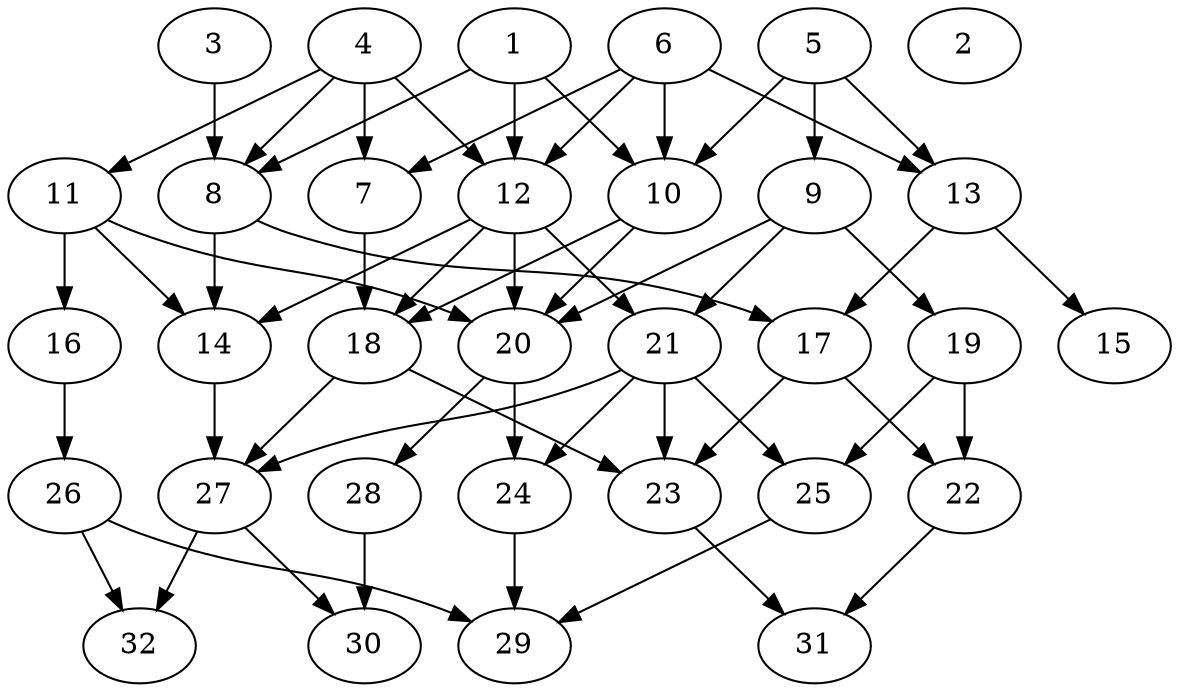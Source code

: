 // DAG (tier=2-normal, mode=compute, n=32, ccr=0.376, fat=0.527, density=0.458, regular=0.564, jump=0.158, mindata=524288, maxdata=8388608)
// DAG automatically generated by daggen at Sun Aug 24 16:33:33 2025
// /home/ermia/Project/Environments/daggen/bin/daggen --dot --ccr 0.376 --fat 0.527 --regular 0.564 --density 0.458 --jump 0.158 --mindata 524288 --maxdata 8388608 -n 32 
digraph G {
  1 [size="28096037395336800", alpha="0.05", expect_size="14048018697668400"]
  1 -> 8 [size ="440682971922432"]
  1 -> 10 [size ="440682971922432"]
  1 -> 12 [size ="440682971922432"]
  2 [size="11793365739309640", alpha="0.11", expect_size="5896682869654820"]
  3 [size="3537599497532080128", alpha="0.17", expect_size="1768799748766040064"]
  3 -> 8 [size ="18573586071552"]
  4 [size="538347681711762", alpha="0.00", expect_size="269173840855881"]
  4 -> 7 [size ="19228333703168"]
  4 -> 8 [size ="19228333703168"]
  4 -> 11 [size ="19228333703168"]
  4 -> 12 [size ="19228333703168"]
  5 [size="90038760917635694592", alpha="0.11", expect_size="45019380458817847296"]
  5 -> 9 [size ="160710034194432"]
  5 -> 10 [size ="160710034194432"]
  5 -> 13 [size ="160710034194432"]
  6 [size="943257905568364800", alpha="0.16", expect_size="471628952784182400"]
  6 -> 7 [size ="397762591981568"]
  6 -> 10 [size ="397762591981568"]
  6 -> 12 [size ="397762591981568"]
  6 -> 13 [size ="397762591981568"]
  7 [size="298430461531911040", alpha="0.09", expect_size="149215230765955520"]
  7 -> 18 [size ="318104101978112"]
  8 [size="400224014669020", alpha="0.01", expect_size="200112007334510"]
  8 -> 14 [size ="24557826080768"]
  8 -> 17 [size ="24557826080768"]
  9 [size="4531311718436962304", alpha="0.20", expect_size="2265655859218481152"]
  9 -> 19 [size ="21906480693248"]
  9 -> 20 [size ="21906480693248"]
  9 -> 21 [size ="21906480693248"]
  10 [size="17306127882333978624", alpha="0.08", expect_size="8653063941166989312"]
  10 -> 18 [size ="53524989739008"]
  10 -> 20 [size ="53524989739008"]
  11 [size="686797890890804352", alpha="0.02", expect_size="343398945445402176"]
  11 -> 14 [size ="544143130492928"]
  11 -> 16 [size ="544143130492928"]
  11 -> 20 [size ="544143130492928"]
  12 [size="760981689801752832", alpha="0.04", expect_size="380490844900876416"]
  12 -> 14 [size ="294387930103808"]
  12 -> 18 [size ="294387930103808"]
  12 -> 20 [size ="294387930103808"]
  12 -> 21 [size ="294387930103808"]
  13 [size="459274490254736128", alpha="0.13", expect_size="229637245127368064"]
  13 -> 15 [size ="410572164169728"]
  13 -> 17 [size ="410572164169728"]
  14 [size="1645840677310824448", alpha="0.16", expect_size="822920338655412224"]
  14 -> 27 [size ="11151890972672"]
  15 [size="838403275466520704", alpha="0.19", expect_size="419201637733260352"]
  16 [size="19887781678991824", alpha="0.02", expect_size="9943890839495912"]
  16 -> 26 [size ="522738087231488"]
  17 [size="123404976174256688", alpha="0.14", expect_size="61702488087128344"]
  17 -> 22 [size ="127525304926208"]
  17 -> 23 [size ="127525304926208"]
  18 [size="801164562459000832", alpha="0.01", expect_size="400582281229500416"]
  18 -> 23 [size ="6900879982592"]
  18 -> 27 [size ="6900879982592"]
  19 [size="3158511412401110", alpha="0.14", expect_size="1579255706200555"]
  19 -> 22 [size ="3172781260800"]
  19 -> 25 [size ="3172781260800"]
  20 [size="9209867833968689152", alpha="0.01", expect_size="4604933916984344576"]
  20 -> 24 [size ="35150020739072"]
  20 -> 28 [size ="35150020739072"]
  21 [size="414603450817782016", alpha="0.13", expect_size="207301725408891008"]
  21 -> 23 [size ="203470929920000"]
  21 -> 24 [size ="203470929920000"]
  21 -> 25 [size ="203470929920000"]
  21 -> 27 [size ="203470929920000"]
  22 [size="29793939995872676", alpha="0.20", expect_size="14896969997936338"]
  22 -> 31 [size ="39391972032512"]
  23 [size="1266604567368381184", alpha="0.19", expect_size="633302283684190592"]
  23 -> 31 [size ="552961612709888"]
  24 [size="20853918074539081728", alpha="0.14", expect_size="10426959037269540864"]
  24 -> 29 [size ="60610578481152"]
  25 [size="294607084819776", alpha="0.03", expect_size="147303542409888"]
  25 -> 29 [size ="17298115002368"]
  26 [size="14683508773763544", alpha="0.17", expect_size="7341754386881772"]
  26 -> 29 [size ="395225038061568"]
  26 -> 32 [size ="395225038061568"]
  27 [size="511751058710350400", alpha="0.01", expect_size="255875529355175200"]
  27 -> 30 [size ="405890649817088"]
  27 -> 32 [size ="405890649817088"]
  28 [size="378709919471128320", alpha="0.04", expect_size="189354959735564160"]
  28 -> 30 [size ="240462099120128"]
  29 [size="55623254810011984", alpha="0.08", expect_size="27811627405005992"]
  30 [size="673745789370929024", alpha="0.19", expect_size="336872894685464512"]
  31 [size="1777682118017548288", alpha="0.07", expect_size="888841059008774144"]
  32 [size="4259342997927231488", alpha="0.05", expect_size="2129671498963615744"]
}